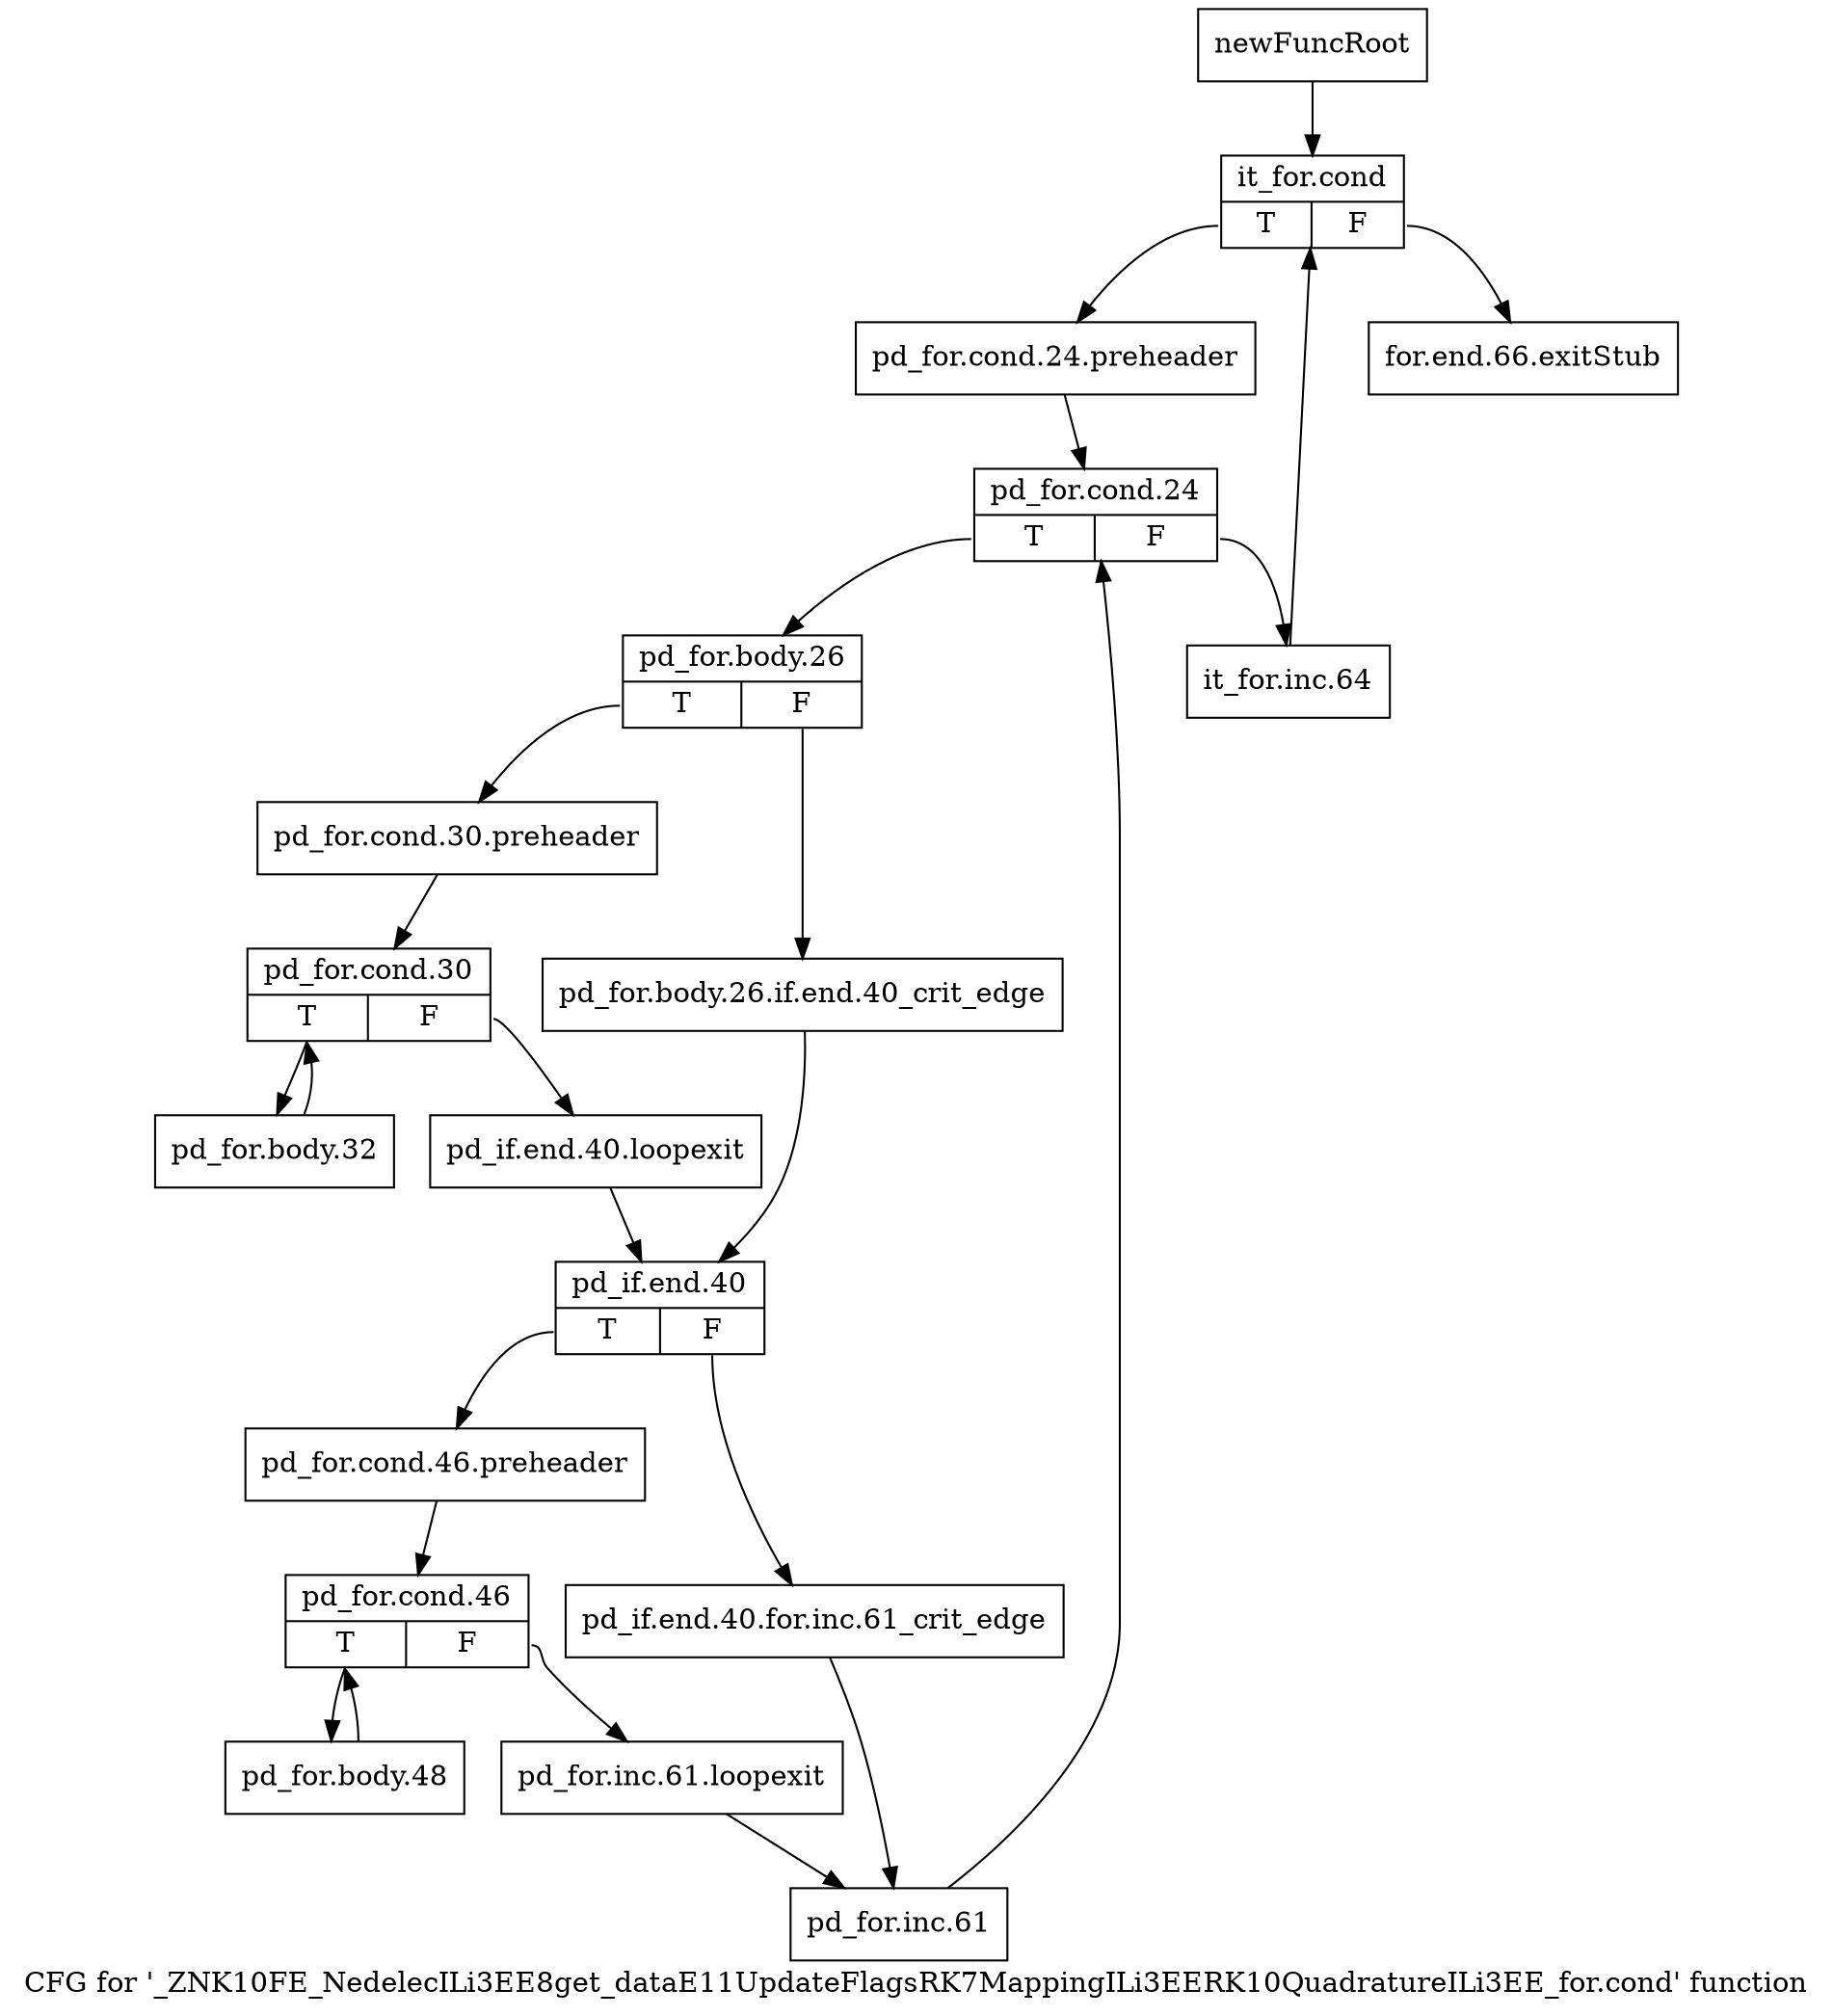 digraph "CFG for '_ZNK10FE_NedelecILi3EE8get_dataE11UpdateFlagsRK7MappingILi3EERK10QuadratureILi3EE_for.cond' function" {
	label="CFG for '_ZNK10FE_NedelecILi3EE8get_dataE11UpdateFlagsRK7MappingILi3EERK10QuadratureILi3EE_for.cond' function";

	Node0x90cfb10 [shape=record,label="{newFuncRoot}"];
	Node0x90cfb10 -> Node0x90cfbb0;
	Node0x90cfb60 [shape=record,label="{for.end.66.exitStub}"];
	Node0x90cfbb0 [shape=record,label="{it_for.cond|{<s0>T|<s1>F}}"];
	Node0x90cfbb0:s0 -> Node0x90cfc00;
	Node0x90cfbb0:s1 -> Node0x90cfb60;
	Node0x90cfc00 [shape=record,label="{pd_for.cond.24.preheader}"];
	Node0x90cfc00 -> Node0x90cfde0;
	Node0x90cfde0 [shape=record,label="{pd_for.cond.24|{<s0>T|<s1>F}}"];
	Node0x90cfde0:s0 -> Node0x90cfe80;
	Node0x90cfde0:s1 -> Node0x90cfe30;
	Node0x90cfe30 [shape=record,label="{it_for.inc.64}"];
	Node0x90cfe30 -> Node0x90cfbb0;
	Node0x90cfe80 [shape=record,label="{pd_for.body.26|{<s0>T|<s1>F}}"];
	Node0x90cfe80:s0 -> Node0x90cff20;
	Node0x90cfe80:s1 -> Node0x90cfed0;
	Node0x90cfed0 [shape=record,label="{pd_for.body.26.if.end.40_crit_edge}"];
	Node0x90cfed0 -> Node0x90d0010;
	Node0x90cff20 [shape=record,label="{pd_for.cond.30.preheader}"];
	Node0x90cff20 -> Node0x90cff70;
	Node0x90cff70 [shape=record,label="{pd_for.cond.30|{<s0>T|<s1>F}}"];
	Node0x90cff70:s0 -> Node0x90d0240;
	Node0x90cff70:s1 -> Node0x90cffc0;
	Node0x90cffc0 [shape=record,label="{pd_if.end.40.loopexit}"];
	Node0x90cffc0 -> Node0x90d0010;
	Node0x90d0010 [shape=record,label="{pd_if.end.40|{<s0>T|<s1>F}}"];
	Node0x90d0010:s0 -> Node0x90d00b0;
	Node0x90d0010:s1 -> Node0x90d0060;
	Node0x90d0060 [shape=record,label="{pd_if.end.40.for.inc.61_crit_edge}"];
	Node0x90d0060 -> Node0x90d01a0;
	Node0x90d00b0 [shape=record,label="{pd_for.cond.46.preheader}"];
	Node0x90d00b0 -> Node0x90d0100;
	Node0x90d0100 [shape=record,label="{pd_for.cond.46|{<s0>T|<s1>F}}"];
	Node0x90d0100:s0 -> Node0x90d01f0;
	Node0x90d0100:s1 -> Node0x90d0150;
	Node0x90d0150 [shape=record,label="{pd_for.inc.61.loopexit}"];
	Node0x90d0150 -> Node0x90d01a0;
	Node0x90d01a0 [shape=record,label="{pd_for.inc.61}"];
	Node0x90d01a0 -> Node0x90cfde0;
	Node0x90d01f0 [shape=record,label="{pd_for.body.48}"];
	Node0x90d01f0 -> Node0x90d0100;
	Node0x90d0240 [shape=record,label="{pd_for.body.32}"];
	Node0x90d0240 -> Node0x90cff70;
}

